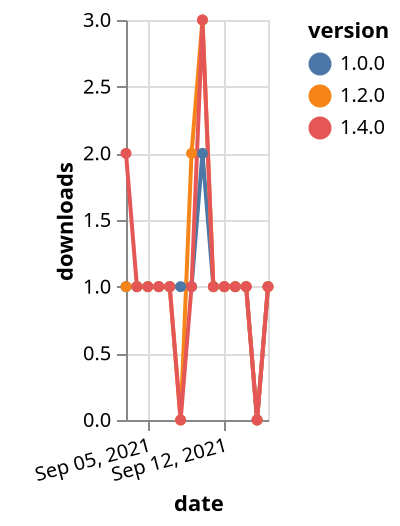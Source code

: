 {"$schema": "https://vega.github.io/schema/vega-lite/v5.json", "description": "A simple bar chart with embedded data.", "data": {"values": [{"date": "2021-09-03", "total": 154, "delta": 1, "version": "1.0.0"}, {"date": "2021-09-04", "total": 155, "delta": 1, "version": "1.0.0"}, {"date": "2021-09-05", "total": 156, "delta": 1, "version": "1.0.0"}, {"date": "2021-09-06", "total": 157, "delta": 1, "version": "1.0.0"}, {"date": "2021-09-07", "total": 158, "delta": 1, "version": "1.0.0"}, {"date": "2021-09-08", "total": 159, "delta": 1, "version": "1.0.0"}, {"date": "2021-09-09", "total": 160, "delta": 1, "version": "1.0.0"}, {"date": "2021-09-10", "total": 162, "delta": 2, "version": "1.0.0"}, {"date": "2021-09-11", "total": 163, "delta": 1, "version": "1.0.0"}, {"date": "2021-09-12", "total": 164, "delta": 1, "version": "1.0.0"}, {"date": "2021-09-13", "total": 165, "delta": 1, "version": "1.0.0"}, {"date": "2021-09-14", "total": 166, "delta": 1, "version": "1.0.0"}, {"date": "2021-09-15", "total": 166, "delta": 0, "version": "1.0.0"}, {"date": "2021-09-16", "total": 167, "delta": 1, "version": "1.0.0"}, {"date": "2021-09-03", "total": 173, "delta": 1, "version": "1.2.0"}, {"date": "2021-09-04", "total": 174, "delta": 1, "version": "1.2.0"}, {"date": "2021-09-05", "total": 175, "delta": 1, "version": "1.2.0"}, {"date": "2021-09-06", "total": 176, "delta": 1, "version": "1.2.0"}, {"date": "2021-09-07", "total": 177, "delta": 1, "version": "1.2.0"}, {"date": "2021-09-08", "total": 177, "delta": 0, "version": "1.2.0"}, {"date": "2021-09-09", "total": 179, "delta": 2, "version": "1.2.0"}, {"date": "2021-09-10", "total": 182, "delta": 3, "version": "1.2.0"}, {"date": "2021-09-11", "total": 183, "delta": 1, "version": "1.2.0"}, {"date": "2021-09-12", "total": 184, "delta": 1, "version": "1.2.0"}, {"date": "2021-09-13", "total": 185, "delta": 1, "version": "1.2.0"}, {"date": "2021-09-14", "total": 186, "delta": 1, "version": "1.2.0"}, {"date": "2021-09-15", "total": 186, "delta": 0, "version": "1.2.0"}, {"date": "2021-09-16", "total": 187, "delta": 1, "version": "1.2.0"}, {"date": "2021-09-03", "total": 118, "delta": 2, "version": "1.4.0"}, {"date": "2021-09-04", "total": 119, "delta": 1, "version": "1.4.0"}, {"date": "2021-09-05", "total": 120, "delta": 1, "version": "1.4.0"}, {"date": "2021-09-06", "total": 121, "delta": 1, "version": "1.4.0"}, {"date": "2021-09-07", "total": 122, "delta": 1, "version": "1.4.0"}, {"date": "2021-09-08", "total": 122, "delta": 0, "version": "1.4.0"}, {"date": "2021-09-09", "total": 123, "delta": 1, "version": "1.4.0"}, {"date": "2021-09-10", "total": 126, "delta": 3, "version": "1.4.0"}, {"date": "2021-09-11", "total": 127, "delta": 1, "version": "1.4.0"}, {"date": "2021-09-12", "total": 128, "delta": 1, "version": "1.4.0"}, {"date": "2021-09-13", "total": 129, "delta": 1, "version": "1.4.0"}, {"date": "2021-09-14", "total": 130, "delta": 1, "version": "1.4.0"}, {"date": "2021-09-15", "total": 130, "delta": 0, "version": "1.4.0"}, {"date": "2021-09-16", "total": 131, "delta": 1, "version": "1.4.0"}]}, "width": "container", "mark": {"type": "line", "point": {"filled": true}}, "encoding": {"x": {"field": "date", "type": "temporal", "timeUnit": "yearmonthdate", "title": "date", "axis": {"labelAngle": -15}}, "y": {"field": "delta", "type": "quantitative", "title": "downloads"}, "color": {"field": "version", "type": "nominal"}, "tooltip": {"field": "delta"}}}